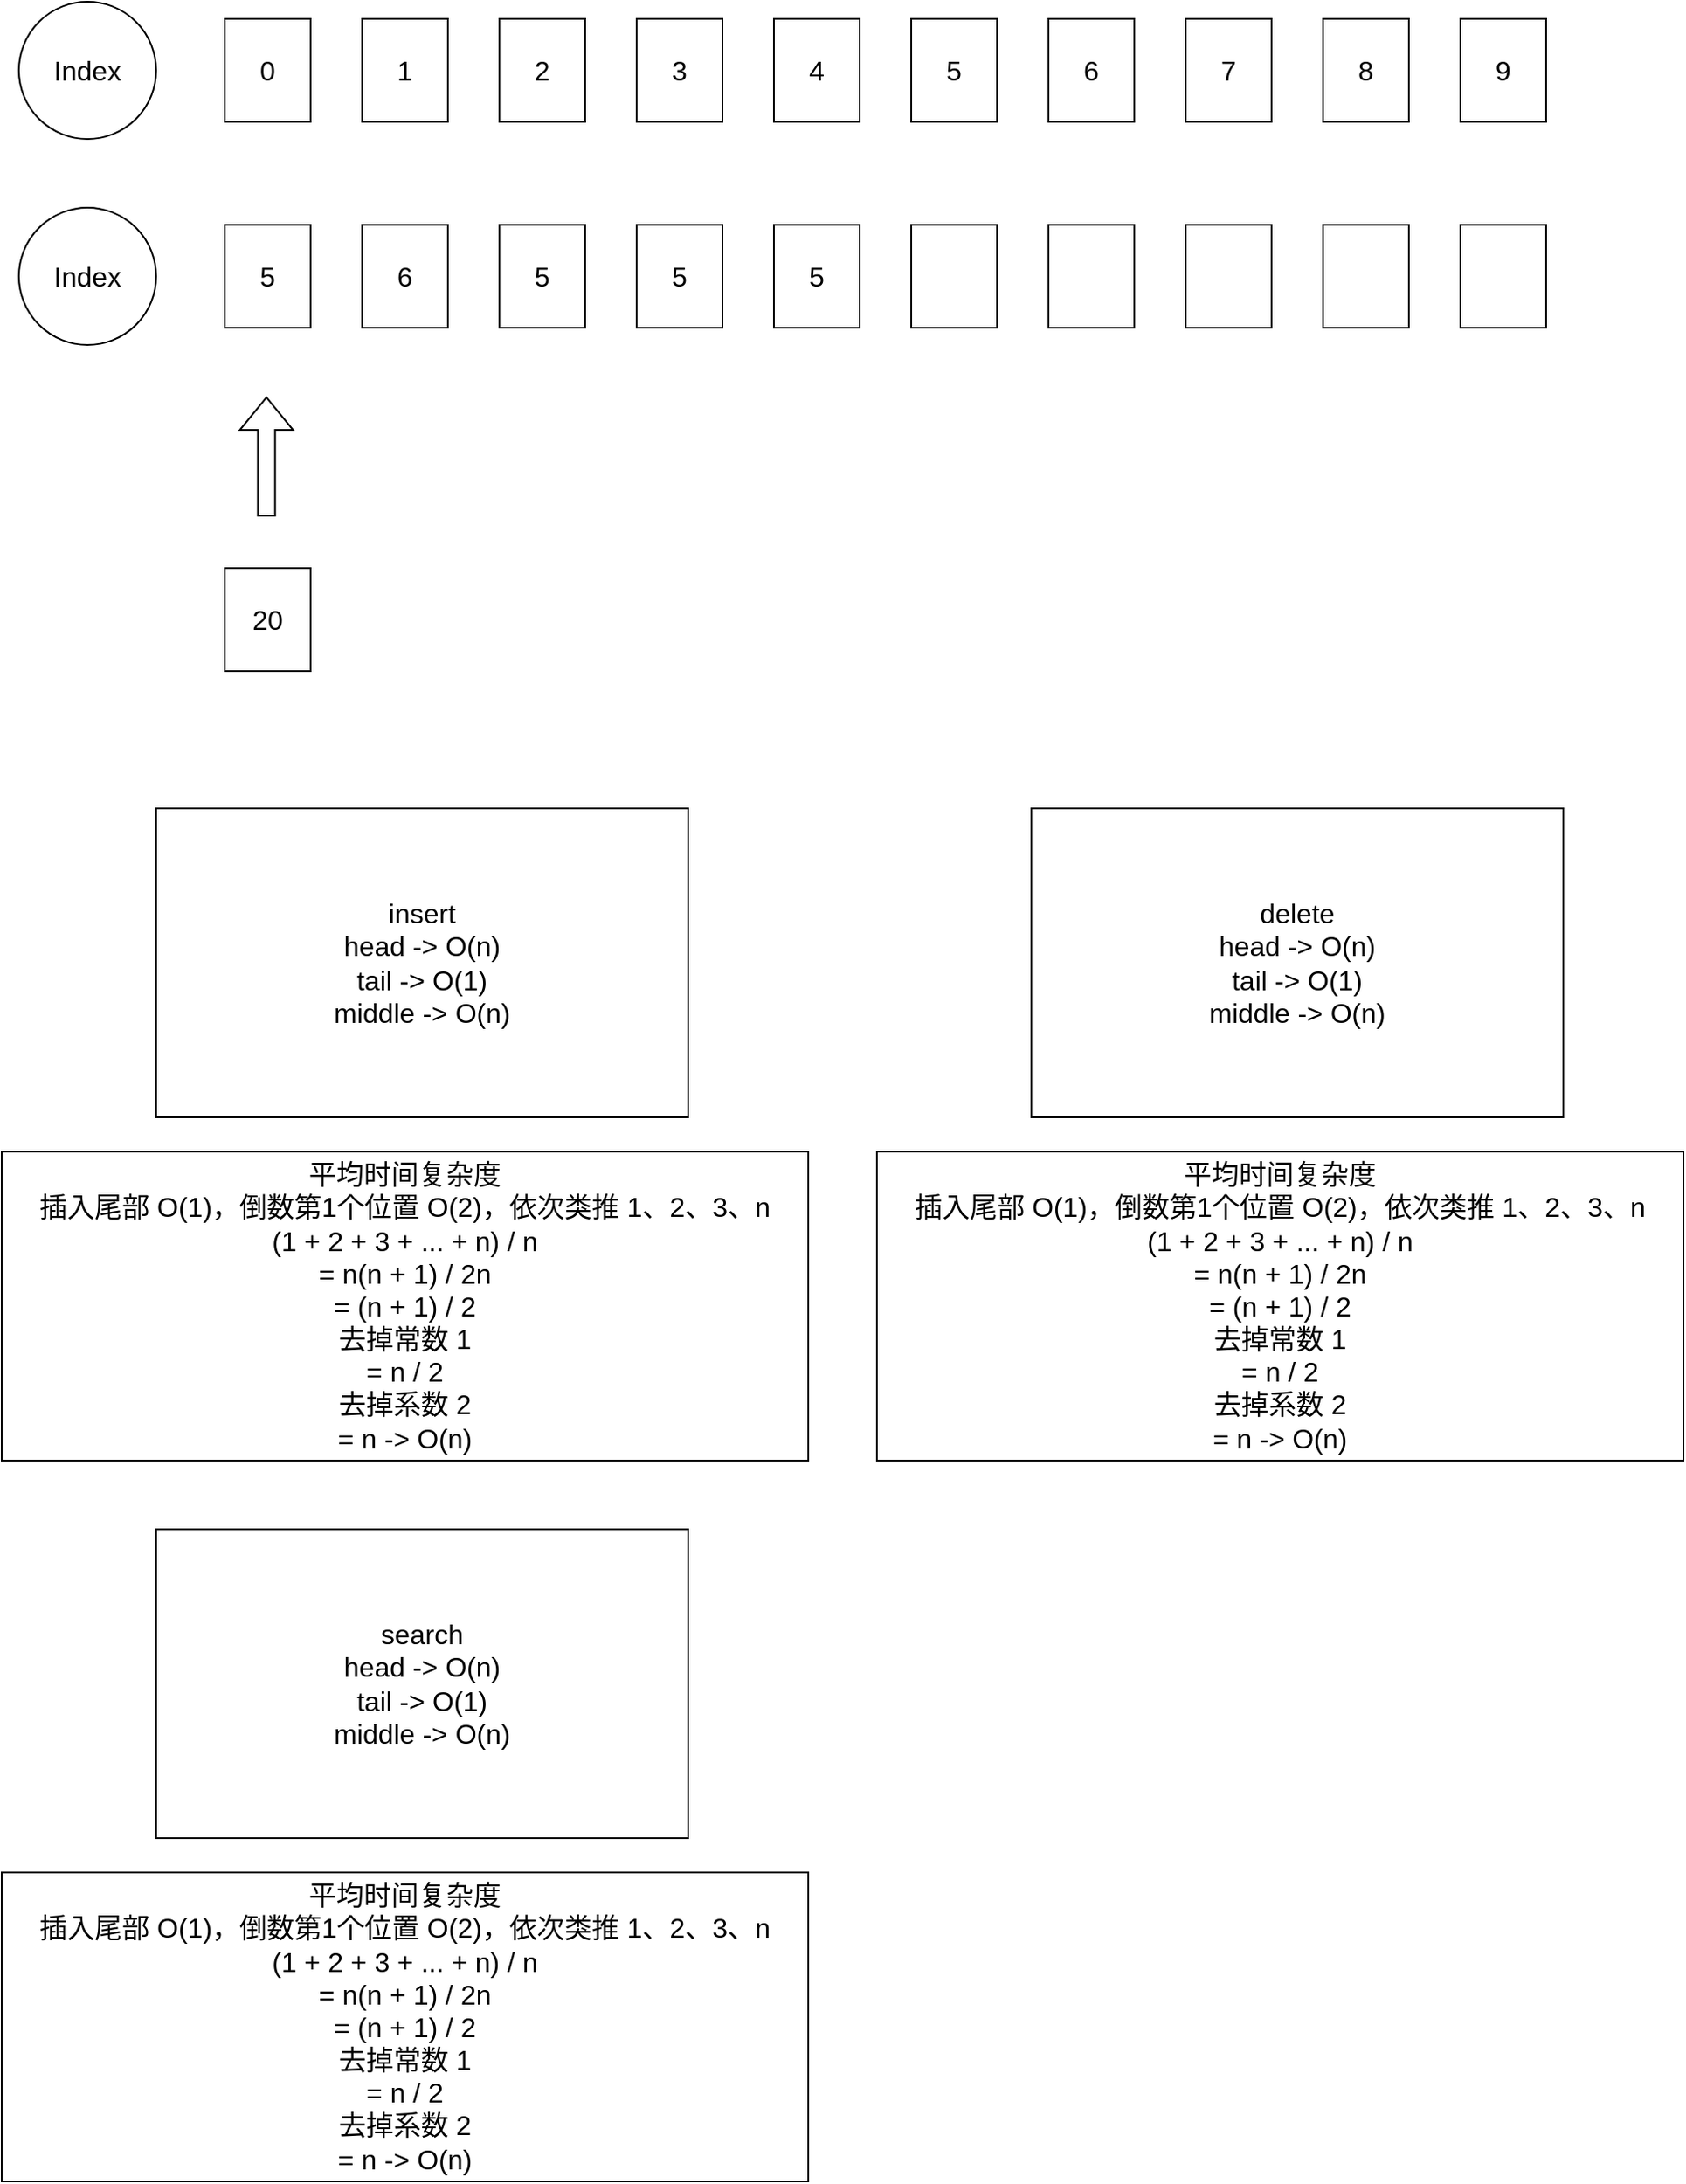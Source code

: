 <mxfile version="16.1.4" type="github">
  <diagram id="x14c-JDdzsFpI21WEJMu" name="Page-1">
    <mxGraphModel dx="1117" dy="677" grid="1" gridSize="10" guides="1" tooltips="1" connect="1" arrows="1" fold="1" page="1" pageScale="1" pageWidth="827" pageHeight="1169" math="0" shadow="0">
      <root>
        <mxCell id="0" />
        <mxCell id="1" parent="0" />
        <mxCell id="DPjjiA5ITNXRIr7k10Rs-1" value="Index" style="ellipse;whiteSpace=wrap;html=1;aspect=fixed;fontSize=16;" vertex="1" parent="1">
          <mxGeometry x="40" y="80" width="80" height="80" as="geometry" />
        </mxCell>
        <mxCell id="DPjjiA5ITNXRIr7k10Rs-2" value="0" style="rounded=0;whiteSpace=wrap;html=1;fontSize=16;" vertex="1" parent="1">
          <mxGeometry x="160" y="90" width="50" height="60" as="geometry" />
        </mxCell>
        <mxCell id="DPjjiA5ITNXRIr7k10Rs-3" value="1" style="rounded=0;whiteSpace=wrap;html=1;fontSize=16;" vertex="1" parent="1">
          <mxGeometry x="240" y="90" width="50" height="60" as="geometry" />
        </mxCell>
        <mxCell id="DPjjiA5ITNXRIr7k10Rs-4" value="2" style="rounded=0;whiteSpace=wrap;html=1;fontSize=16;" vertex="1" parent="1">
          <mxGeometry x="320" y="90" width="50" height="60" as="geometry" />
        </mxCell>
        <mxCell id="DPjjiA5ITNXRIr7k10Rs-5" value="3" style="rounded=0;whiteSpace=wrap;html=1;fontSize=16;" vertex="1" parent="1">
          <mxGeometry x="400" y="90" width="50" height="60" as="geometry" />
        </mxCell>
        <mxCell id="DPjjiA5ITNXRIr7k10Rs-6" value="4" style="rounded=0;whiteSpace=wrap;html=1;fontSize=16;" vertex="1" parent="1">
          <mxGeometry x="480" y="90" width="50" height="60" as="geometry" />
        </mxCell>
        <mxCell id="DPjjiA5ITNXRIr7k10Rs-7" value="5" style="rounded=0;whiteSpace=wrap;html=1;fontSize=16;" vertex="1" parent="1">
          <mxGeometry x="560" y="90" width="50" height="60" as="geometry" />
        </mxCell>
        <mxCell id="DPjjiA5ITNXRIr7k10Rs-8" value="6" style="rounded=0;whiteSpace=wrap;html=1;fontSize=16;" vertex="1" parent="1">
          <mxGeometry x="640" y="90" width="50" height="60" as="geometry" />
        </mxCell>
        <mxCell id="DPjjiA5ITNXRIr7k10Rs-9" value="7" style="rounded=0;whiteSpace=wrap;html=1;fontSize=16;" vertex="1" parent="1">
          <mxGeometry x="720" y="90" width="50" height="60" as="geometry" />
        </mxCell>
        <mxCell id="DPjjiA5ITNXRIr7k10Rs-10" value="8" style="rounded=0;whiteSpace=wrap;html=1;fontSize=16;" vertex="1" parent="1">
          <mxGeometry x="800" y="90" width="50" height="60" as="geometry" />
        </mxCell>
        <mxCell id="DPjjiA5ITNXRIr7k10Rs-11" value="9" style="rounded=0;whiteSpace=wrap;html=1;fontSize=16;" vertex="1" parent="1">
          <mxGeometry x="880" y="90" width="50" height="60" as="geometry" />
        </mxCell>
        <mxCell id="DPjjiA5ITNXRIr7k10Rs-12" value="Index" style="ellipse;whiteSpace=wrap;html=1;aspect=fixed;fontSize=16;" vertex="1" parent="1">
          <mxGeometry x="40" y="200" width="80" height="80" as="geometry" />
        </mxCell>
        <mxCell id="DPjjiA5ITNXRIr7k10Rs-13" value="5" style="rounded=0;whiteSpace=wrap;html=1;fontSize=16;" vertex="1" parent="1">
          <mxGeometry x="160" y="210" width="50" height="60" as="geometry" />
        </mxCell>
        <mxCell id="DPjjiA5ITNXRIr7k10Rs-14" value="6" style="rounded=0;whiteSpace=wrap;html=1;fontSize=16;" vertex="1" parent="1">
          <mxGeometry x="240" y="210" width="50" height="60" as="geometry" />
        </mxCell>
        <mxCell id="DPjjiA5ITNXRIr7k10Rs-15" value="5" style="rounded=0;whiteSpace=wrap;html=1;fontSize=16;" vertex="1" parent="1">
          <mxGeometry x="320" y="210" width="50" height="60" as="geometry" />
        </mxCell>
        <mxCell id="DPjjiA5ITNXRIr7k10Rs-16" value="5" style="rounded=0;whiteSpace=wrap;html=1;fontSize=16;" vertex="1" parent="1">
          <mxGeometry x="400" y="210" width="50" height="60" as="geometry" />
        </mxCell>
        <mxCell id="DPjjiA5ITNXRIr7k10Rs-17" value="5" style="rounded=0;whiteSpace=wrap;html=1;fontSize=16;" vertex="1" parent="1">
          <mxGeometry x="480" y="210" width="50" height="60" as="geometry" />
        </mxCell>
        <mxCell id="DPjjiA5ITNXRIr7k10Rs-18" value="" style="rounded=0;whiteSpace=wrap;html=1;fontSize=16;" vertex="1" parent="1">
          <mxGeometry x="560" y="210" width="50" height="60" as="geometry" />
        </mxCell>
        <mxCell id="DPjjiA5ITNXRIr7k10Rs-19" value="" style="rounded=0;whiteSpace=wrap;html=1;fontSize=16;" vertex="1" parent="1">
          <mxGeometry x="640" y="210" width="50" height="60" as="geometry" />
        </mxCell>
        <mxCell id="DPjjiA5ITNXRIr7k10Rs-20" value="" style="rounded=0;whiteSpace=wrap;html=1;fontSize=16;" vertex="1" parent="1">
          <mxGeometry x="720" y="210" width="50" height="60" as="geometry" />
        </mxCell>
        <mxCell id="DPjjiA5ITNXRIr7k10Rs-21" value="" style="rounded=0;whiteSpace=wrap;html=1;fontSize=16;" vertex="1" parent="1">
          <mxGeometry x="800" y="210" width="50" height="60" as="geometry" />
        </mxCell>
        <mxCell id="DPjjiA5ITNXRIr7k10Rs-22" value="" style="rounded=0;whiteSpace=wrap;html=1;fontSize=16;" vertex="1" parent="1">
          <mxGeometry x="880" y="210" width="50" height="60" as="geometry" />
        </mxCell>
        <mxCell id="DPjjiA5ITNXRIr7k10Rs-23" value="" style="shape=flexArrow;endArrow=classic;html=1;rounded=0;fontSize=16;" edge="1" parent="1">
          <mxGeometry width="50" height="50" relative="1" as="geometry">
            <mxPoint x="184.29" y="380" as="sourcePoint" />
            <mxPoint x="184.29" y="310" as="targetPoint" />
          </mxGeometry>
        </mxCell>
        <mxCell id="DPjjiA5ITNXRIr7k10Rs-24" value="20" style="rounded=0;whiteSpace=wrap;html=1;fontSize=16;" vertex="1" parent="1">
          <mxGeometry x="160" y="410" width="50" height="60" as="geometry" />
        </mxCell>
        <mxCell id="DPjjiA5ITNXRIr7k10Rs-25" value="insert&lt;br&gt;head -&amp;gt; O(n)&lt;br&gt;tail -&amp;gt; O(1)&lt;br&gt;middle -&amp;gt; O(n)" style="rounded=0;whiteSpace=wrap;html=1;fontSize=16;align=center;" vertex="1" parent="1">
          <mxGeometry x="120" y="550" width="310" height="180" as="geometry" />
        </mxCell>
        <mxCell id="DPjjiA5ITNXRIr7k10Rs-26" value="平均时间复杂度&lt;br&gt;插入尾部 O(1)，倒数第1个位置 O(2)，依次类推 1、2、3、n&lt;br&gt;(1 + 2 + 3 + ... + n) / n&lt;br&gt;= n(n + 1) / 2n&lt;br&gt;= (n + 1) / 2&lt;br&gt;去掉常数 1&lt;br&gt;= n / 2&lt;br&gt;去掉系数 2&lt;br&gt;= n -&amp;gt; O(n)" style="rounded=0;whiteSpace=wrap;html=1;fontSize=16;" vertex="1" parent="1">
          <mxGeometry x="30" y="750" width="470" height="180" as="geometry" />
        </mxCell>
        <mxCell id="DPjjiA5ITNXRIr7k10Rs-27" value="delete&lt;br&gt;head -&amp;gt; O(n)&lt;br&gt;tail -&amp;gt; O(1)&lt;br&gt;middle -&amp;gt; O(n)" style="rounded=0;whiteSpace=wrap;html=1;fontSize=16;align=center;" vertex="1" parent="1">
          <mxGeometry x="630" y="550" width="310" height="180" as="geometry" />
        </mxCell>
        <mxCell id="DPjjiA5ITNXRIr7k10Rs-28" value="平均时间复杂度&lt;br&gt;插入尾部 O(1)，倒数第1个位置 O(2)，依次类推 1、2、3、n&lt;br&gt;(1 + 2 + 3 + ... + n) / n&lt;br&gt;= n(n + 1) / 2n&lt;br&gt;= (n + 1) / 2&lt;br&gt;去掉常数 1&lt;br&gt;= n / 2&lt;br&gt;去掉系数 2&lt;br&gt;= n -&amp;gt; O(n)" style="rounded=0;whiteSpace=wrap;html=1;fontSize=16;" vertex="1" parent="1">
          <mxGeometry x="540" y="750" width="470" height="180" as="geometry" />
        </mxCell>
        <mxCell id="DPjjiA5ITNXRIr7k10Rs-29" value="search&lt;br&gt;head -&amp;gt; O(n)&lt;br&gt;tail -&amp;gt; O(1)&lt;br&gt;middle -&amp;gt; O(n)" style="rounded=0;whiteSpace=wrap;html=1;fontSize=16;align=center;" vertex="1" parent="1">
          <mxGeometry x="120" y="970" width="310" height="180" as="geometry" />
        </mxCell>
        <mxCell id="DPjjiA5ITNXRIr7k10Rs-30" value="平均时间复杂度&lt;br&gt;插入尾部 O(1)，倒数第1个位置 O(2)，依次类推 1、2、3、n&lt;br&gt;(1 + 2 + 3 + ... + n) / n&lt;br&gt;= n(n + 1) / 2n&lt;br&gt;= (n + 1) / 2&lt;br&gt;去掉常数 1&lt;br&gt;= n / 2&lt;br&gt;去掉系数 2&lt;br&gt;= n -&amp;gt; O(n)" style="rounded=0;whiteSpace=wrap;html=1;fontSize=16;" vertex="1" parent="1">
          <mxGeometry x="30" y="1170" width="470" height="180" as="geometry" />
        </mxCell>
      </root>
    </mxGraphModel>
  </diagram>
</mxfile>
